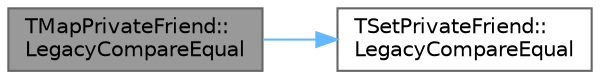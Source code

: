 digraph "TMapPrivateFriend::LegacyCompareEqual"
{
 // INTERACTIVE_SVG=YES
 // LATEX_PDF_SIZE
  bgcolor="transparent";
  edge [fontname=Helvetica,fontsize=10,labelfontname=Helvetica,labelfontsize=10];
  node [fontname=Helvetica,fontsize=10,shape=box,height=0.2,width=0.4];
  rankdir="LR";
  Node1 [id="Node000001",label="TMapPrivateFriend::\lLegacyCompareEqual",height=0.2,width=0.4,color="gray40", fillcolor="grey60", style="filled", fontcolor="black",tooltip=" "];
  Node1 -> Node2 [id="edge1_Node000001_Node000002",color="steelblue1",style="solid",tooltip=" "];
  Node2 [id="Node000002",label="TSetPrivateFriend::\lLegacyCompareEqual",height=0.2,width=0.4,color="grey40", fillcolor="white", style="filled",URL="$dd/dd5/structTSetPrivateFriend.html#ac248b69285fb4e9d26b09a12eb0f4b61",tooltip=" "];
}
